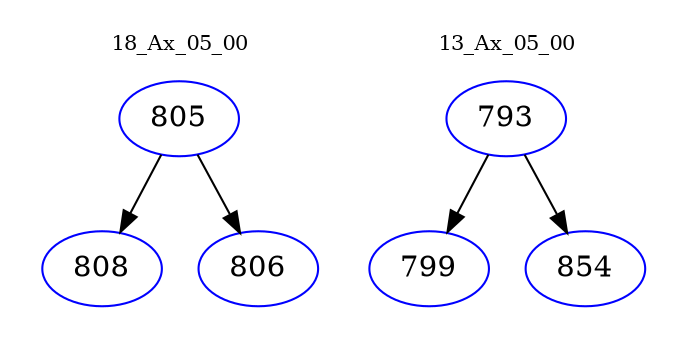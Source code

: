 digraph{
subgraph cluster_0 {
color = white
label = "18_Ax_05_00";
fontsize=10;
T0_805 [label="805", color="blue"]
T0_805 -> T0_808 [color="black"]
T0_808 [label="808", color="blue"]
T0_805 -> T0_806 [color="black"]
T0_806 [label="806", color="blue"]
}
subgraph cluster_1 {
color = white
label = "13_Ax_05_00";
fontsize=10;
T1_793 [label="793", color="blue"]
T1_793 -> T1_799 [color="black"]
T1_799 [label="799", color="blue"]
T1_793 -> T1_854 [color="black"]
T1_854 [label="854", color="blue"]
}
}
